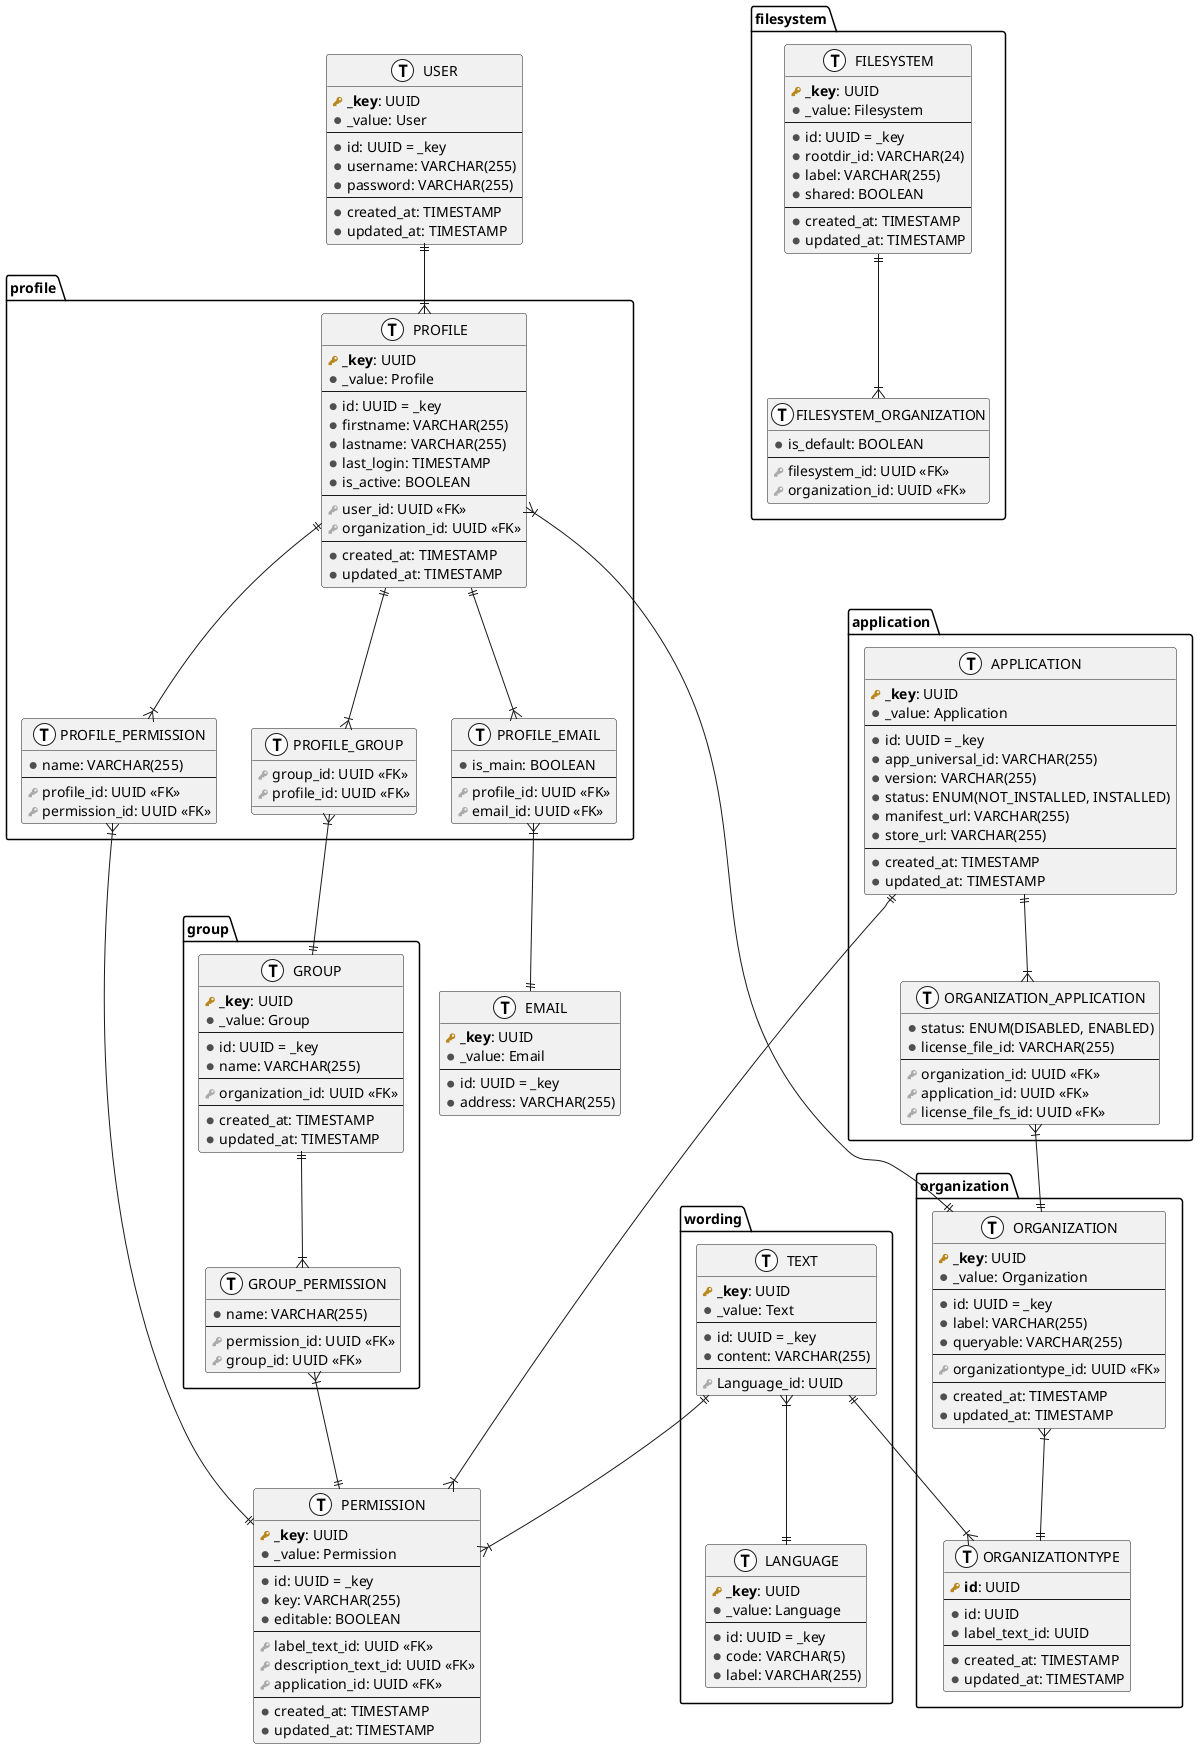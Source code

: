 @startuml fusion-sql-db
!define primary_key(x) <b><color:#b8861b><&key></color> x</b>
!define foreign_key(x) <color:#aaaaaa><&key></color> x
!define column(x) <color:#4f4f4f><&media-record></color> x
!define table(x) entity x << (T, white) >>

package "organization" {
    table(ORGANIZATION) {
        primary_key(_key): UUID
        column(_value): Organization
        --
        column(id): UUID = _key
        column(label): VARCHAR(255)
        column(queryable): VARCHAR(255)
        --
        foreign_key(organizationtype_id): UUID <<FK>>
        --
        column(created_at): TIMESTAMP
        column(updated_at): TIMESTAMP
    }

    table(ORGANIZATIONTYPE) {
        primary_key(id): UUID
        --
        column(id): UUID
        column(label_text_id): UUID
        --
        column(created_at): TIMESTAMP
        column(updated_at): TIMESTAMP
    }

    ORGANIZATION }|--|| ORGANIZATIONTYPE
}

table(USER) {
    primary_key(_key): UUID
    column(_value): User
    --
    column(id): UUID = _key
    column(username): VARCHAR(255)
    column(password): VARCHAR(255)
    --
    column(created_at): TIMESTAMP
    column(updated_at): TIMESTAMP
}

package "group" {
    table(GROUP) {
        primary_key(_key): UUID
        column(_value): Group
        --
        column(id): UUID = _key
        column(name): VARCHAR(255)
        --
        foreign_key(organization_id): UUID <<FK>>
        --
        column(created_at): TIMESTAMP
        column(updated_at): TIMESTAMP
    }

    table(GROUP_PERMISSION) {
        column(name): VARCHAR(255)
        --
        foreign_key(permission_id): UUID <<FK>>
        foreign_key(group_id): UUID <<FK>>
    }

    GROUP ||--|{ GROUP_PERMISSION
}

table(EMAIL) {
    primary_key(_key): UUID
    column(_value): Email
    --
    column(id): UUID = _key
    column(address): VARCHAR(255)
}

package "application" {
    table(APPLICATION) {
        primary_key(_key): UUID
        column(_value): Application
        --
        column(id): UUID = _key
        column(app_universal_id): VARCHAR(255)
        column(version): VARCHAR(255)
        column(status): ENUM(NOT_INSTALLED, INSTALLED)
        column(manifest_url): VARCHAR(255)
        column(store_url): VARCHAR(255)
        --
        column(created_at): TIMESTAMP
        column(updated_at): TIMESTAMP
    }

    table(ORGANIZATION_APPLICATION) {
        column(status): ENUM(DISABLED, ENABLED)
        column(license_file_id): VARCHAR(255)
        --
        foreign_key(organization_id): UUID <<FK>>
        foreign_key(application_id): UUID <<FK>>
        foreign_key(license_file_fs_id): UUID <<FK>>
    }

    APPLICATION ||--|{ ORGANIZATION_APPLICATION
    ORGANIZATION_APPLICATION }|--|| ORGANIZATION
}

table(PERMISSION) {
    primary_key(_key): UUID
    column(_value): Permission
    --
    column(id): UUID = _key
    column(key): VARCHAR(255)
    column(editable): BOOLEAN
    --
    foreign_key(label_text_id): UUID <<FK>>
    foreign_key(description_text_id): UUID <<FK>>
    foreign_key(application_id): UUID <<FK>>
    --
    column(created_at): TIMESTAMP
    column(updated_at): TIMESTAMP
}

APPLICATION ||--|{ PERMISSION
GROUP_PERMISSION }|--|| PERMISSION

package "profile" {
    table(PROFILE) {
        primary_key(_key): UUID
        column(_value): Profile
        --
        column(id): UUID = _key
        column(firstname): VARCHAR(255)
        column(lastname): VARCHAR(255)
        column(last_login): TIMESTAMP
        column(is_active): BOOLEAN
        --
        foreign_key(user_id): UUID <<FK>>
        foreign_key(organization_id): UUID <<FK>>
        --
        column(created_at): TIMESTAMP
        column(updated_at): TIMESTAMP
    }

    USER ||--|{ PROFILE
    PROFILE }|--|| ORGANIZATION

    table(PROFILE_GROUP) {
        foreign_key(group_id): UUID <<FK>>
        foreign_key(profile_id): UUID <<FK>>
    }

    PROFILE ||--|{ PROFILE_GROUP
    PROFILE_GROUP }|--|| GROUP

    table(PROFILE_EMAIL) {
        column(is_main): BOOLEAN
        --
        foreign_key(profile_id): UUID <<FK>>
        foreign_key(email_id): UUID <<FK>>
    }

    PROFILE ||--|{ PROFILE_EMAIL
    PROFILE_EMAIL }|--|| EMAIL

    table(PROFILE_PERMISSION) {
        column(name): VARCHAR(255)
        --
        foreign_key(profile_id): UUID <<FK>>
        foreign_key(permission_id): UUID <<FK>>
    }

    PROFILE ||--|{ PROFILE_PERMISSION
    PROFILE_PERMISSION }|--|| PERMISSION
}

package "filesystem" {
    table(FILESYSTEM) {
        primary_key(_key): UUID
        column(_value): Filesystem
        --
        column(id): UUID = _key
        column(rootdir_id): VARCHAR(24)
        column(label): VARCHAR(255)
        column(shared): BOOLEAN
        --
        column(created_at): TIMESTAMP
        column(updated_at): TIMESTAMP
    }

    table(FILESYSTEM_ORGANIZATION) {
        column(is_default): BOOLEAN
        --
        foreign_key(filesystem_id): UUID <<FK>>
        foreign_key(organization_id): UUID <<FK>>
    }

    FILESYSTEM ||--|{ FILESYSTEM_ORGANIZATION
}

package "wording" {
    table(TEXT) {
        primary_key(_key): UUID
        column(_value): Text
        --
        column(id): UUID = _key
        column(content): VARCHAR(255)
        --
        foreign_key(Language_id): UUID
    }

    TEXT ||--|{ PERMISSION
    TEXT ||--|{ ORGANIZATIONTYPE

    table(LANGUAGE) {
        primary_key(_key): UUID
        column(_value): Language
        --
        column(id): UUID = _key
        column(code): VARCHAR(5)
        column(label): VARCHAR(255)
    }

    TEXT }|--|| LANGUAGE
}

@enduml
